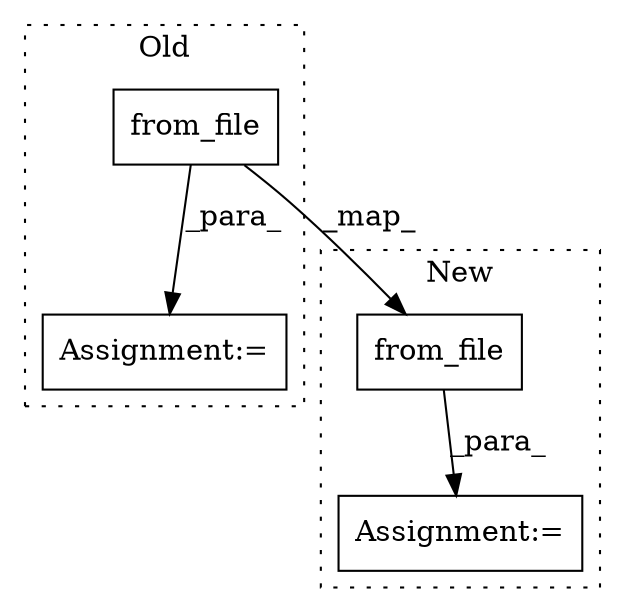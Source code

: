 digraph G {
subgraph cluster0 {
1 [label="from_file" a="32" s="1129,1151" l="10,1" shape="box"];
3 [label="Assignment:=" a="7" s="1118" l="1" shape="box"];
label = "Old";
style="dotted";
}
subgraph cluster1 {
2 [label="from_file" a="32" s="1638,1665" l="10,1" shape="box"];
4 [label="Assignment:=" a="7" s="1622" l="53" shape="box"];
label = "New";
style="dotted";
}
1 -> 3 [label="_para_"];
1 -> 2 [label="_map_"];
2 -> 4 [label="_para_"];
}